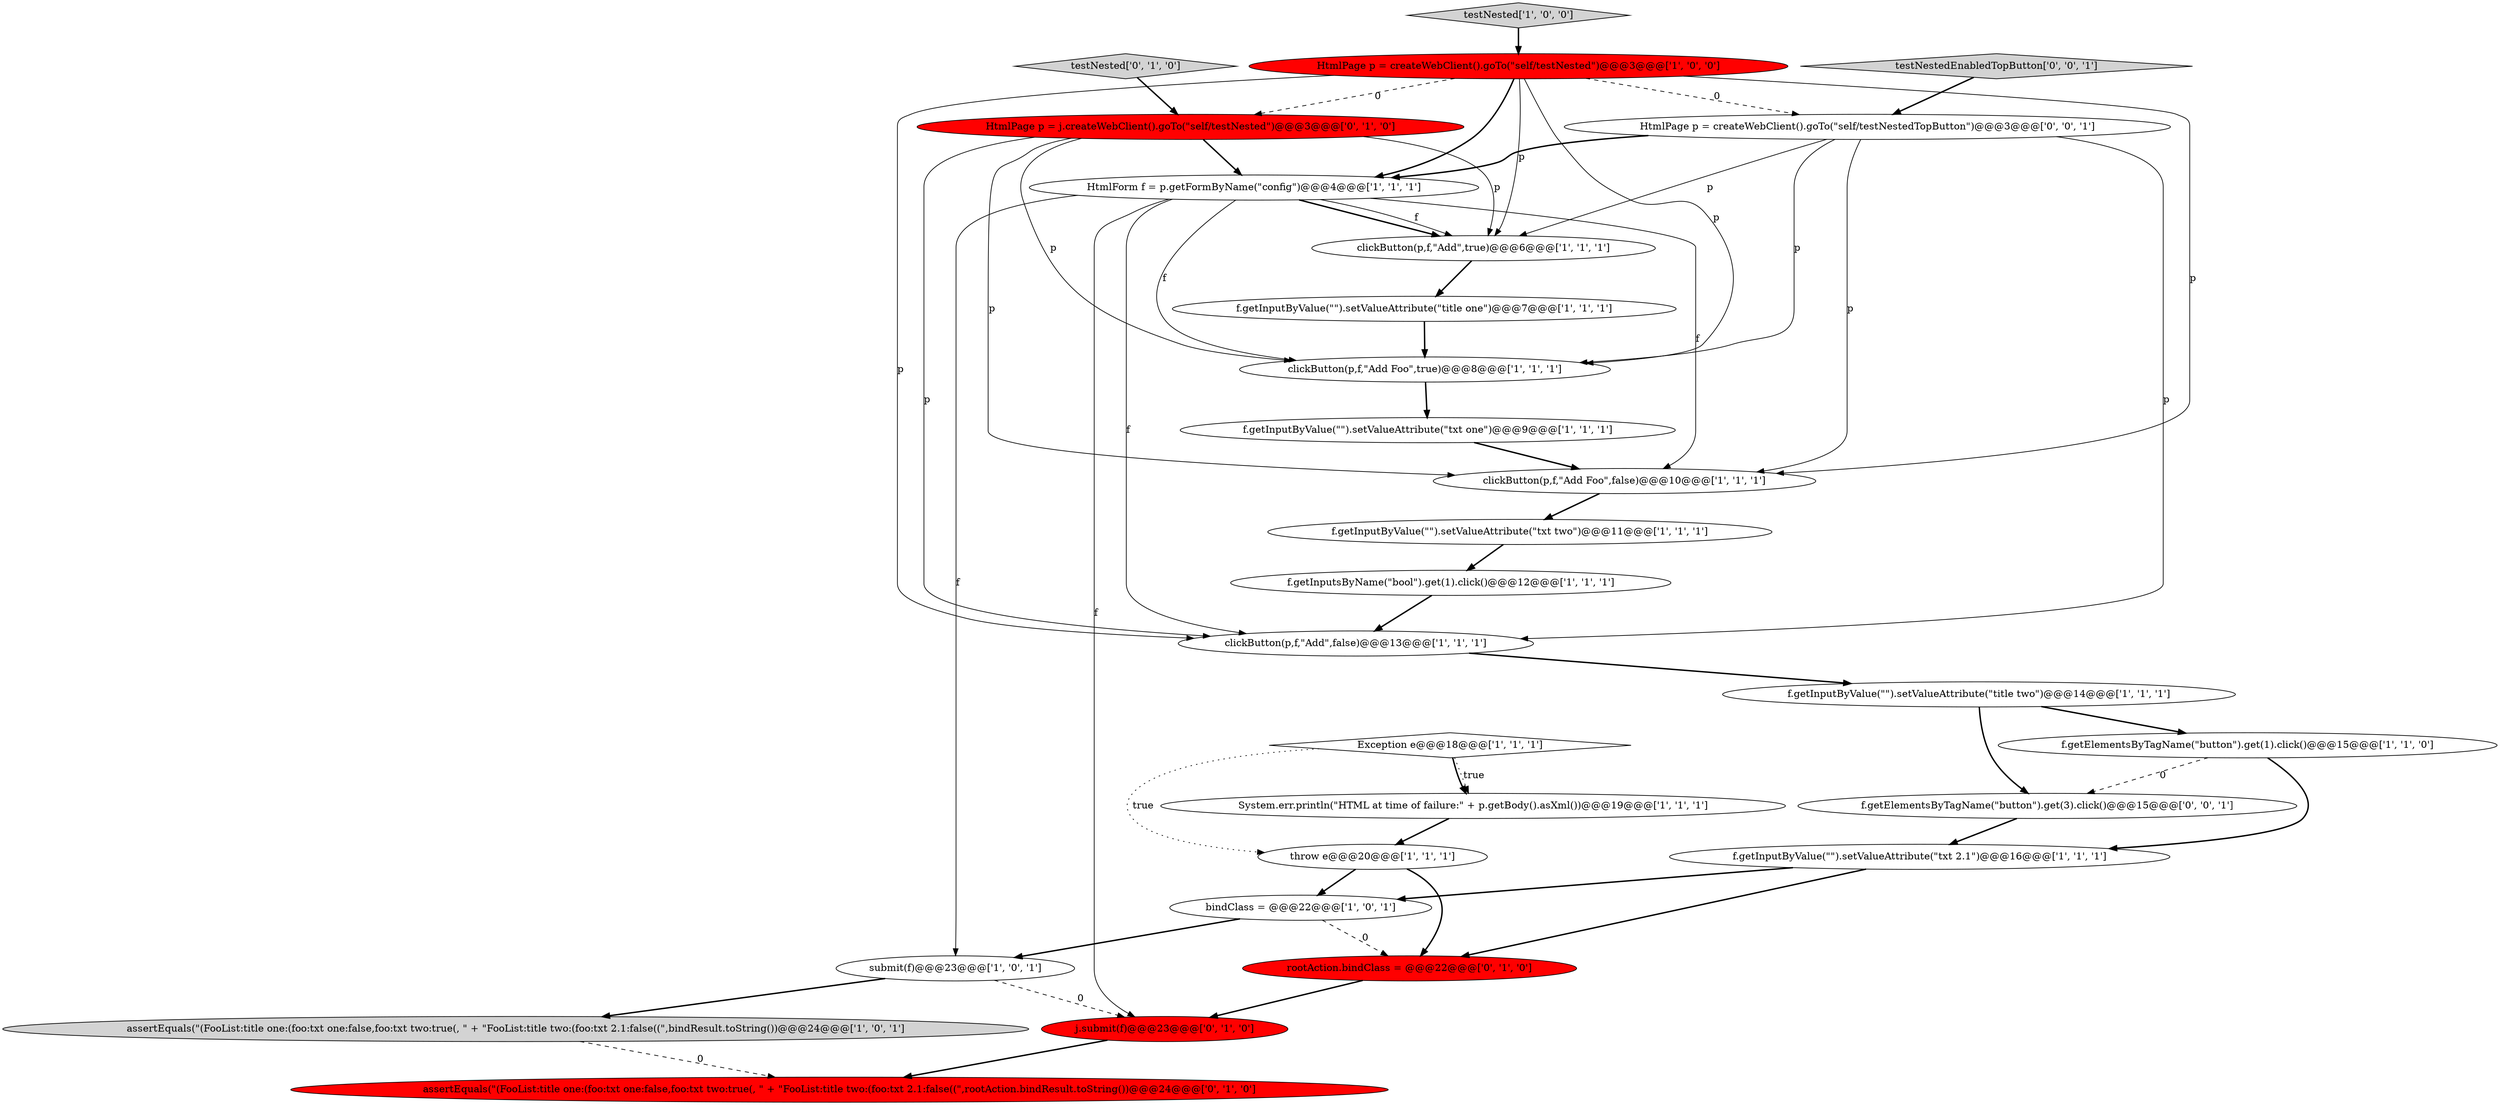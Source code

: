 digraph {
17 [style = filled, label = "clickButton(p,f,\"Add Foo\",true)@@@8@@@['1', '1', '1']", fillcolor = white, shape = ellipse image = "AAA0AAABBB1BBB"];
22 [style = filled, label = "testNested['0', '1', '0']", fillcolor = lightgray, shape = diamond image = "AAA0AAABBB2BBB"];
16 [style = filled, label = "System.err.println(\"HTML at time of failure:\" + p.getBody().asXml())@@@19@@@['1', '1', '1']", fillcolor = white, shape = ellipse image = "AAA0AAABBB1BBB"];
19 [style = filled, label = "bindClass = @@@22@@@['1', '0', '1']", fillcolor = white, shape = ellipse image = "AAA0AAABBB1BBB"];
20 [style = filled, label = "rootAction.bindClass = @@@22@@@['0', '1', '0']", fillcolor = red, shape = ellipse image = "AAA1AAABBB2BBB"];
13 [style = filled, label = "submit(f)@@@23@@@['1', '0', '1']", fillcolor = white, shape = ellipse image = "AAA0AAABBB1BBB"];
6 [style = filled, label = "f.getInputsByName(\"bool\").get(1).click()@@@12@@@['1', '1', '1']", fillcolor = white, shape = ellipse image = "AAA0AAABBB1BBB"];
23 [style = filled, label = "HtmlPage p = j.createWebClient().goTo(\"self/testNested\")@@@3@@@['0', '1', '0']", fillcolor = red, shape = ellipse image = "AAA1AAABBB2BBB"];
26 [style = filled, label = "testNestedEnabledTopButton['0', '0', '1']", fillcolor = lightgray, shape = diamond image = "AAA0AAABBB3BBB"];
2 [style = filled, label = "testNested['1', '0', '0']", fillcolor = lightgray, shape = diamond image = "AAA0AAABBB1BBB"];
24 [style = filled, label = "j.submit(f)@@@23@@@['0', '1', '0']", fillcolor = red, shape = ellipse image = "AAA1AAABBB2BBB"];
0 [style = filled, label = "f.getInputByValue(\"\").setValueAttribute(\"txt two\")@@@11@@@['1', '1', '1']", fillcolor = white, shape = ellipse image = "AAA0AAABBB1BBB"];
25 [style = filled, label = "HtmlPage p = createWebClient().goTo(\"self/testNestedTopButton\")@@@3@@@['0', '0', '1']", fillcolor = white, shape = ellipse image = "AAA0AAABBB3BBB"];
1 [style = filled, label = "clickButton(p,f,\"Add Foo\",false)@@@10@@@['1', '1', '1']", fillcolor = white, shape = ellipse image = "AAA0AAABBB1BBB"];
21 [style = filled, label = "assertEquals(\"(FooList:title one:(foo:txt one:false,foo:txt two:true(, \" + \"FooList:title two:(foo:txt 2.1:false((\",rootAction.bindResult.toString())@@@24@@@['0', '1', '0']", fillcolor = red, shape = ellipse image = "AAA1AAABBB2BBB"];
4 [style = filled, label = "HtmlPage p = createWebClient().goTo(\"self/testNested\")@@@3@@@['1', '0', '0']", fillcolor = red, shape = ellipse image = "AAA1AAABBB1BBB"];
27 [style = filled, label = "f.getElementsByTagName(\"button\").get(3).click()@@@15@@@['0', '0', '1']", fillcolor = white, shape = ellipse image = "AAA0AAABBB3BBB"];
10 [style = filled, label = "f.getInputByValue(\"\").setValueAttribute(\"title two\")@@@14@@@['1', '1', '1']", fillcolor = white, shape = ellipse image = "AAA0AAABBB1BBB"];
5 [style = filled, label = "Exception e@@@18@@@['1', '1', '1']", fillcolor = white, shape = diamond image = "AAA0AAABBB1BBB"];
12 [style = filled, label = "clickButton(p,f,\"Add\",false)@@@13@@@['1', '1', '1']", fillcolor = white, shape = ellipse image = "AAA0AAABBB1BBB"];
18 [style = filled, label = "f.getInputByValue(\"\").setValueAttribute(\"txt one\")@@@9@@@['1', '1', '1']", fillcolor = white, shape = ellipse image = "AAA0AAABBB1BBB"];
7 [style = filled, label = "throw e@@@20@@@['1', '1', '1']", fillcolor = white, shape = ellipse image = "AAA0AAABBB1BBB"];
15 [style = filled, label = "f.getInputByValue(\"\").setValueAttribute(\"txt 2.1\")@@@16@@@['1', '1', '1']", fillcolor = white, shape = ellipse image = "AAA0AAABBB1BBB"];
11 [style = filled, label = "assertEquals(\"(FooList:title one:(foo:txt one:false,foo:txt two:true(, \" + \"FooList:title two:(foo:txt 2.1:false((\",bindResult.toString())@@@24@@@['1', '0', '1']", fillcolor = lightgray, shape = ellipse image = "AAA0AAABBB1BBB"];
8 [style = filled, label = "HtmlForm f = p.getFormByName(\"config\")@@@4@@@['1', '1', '1']", fillcolor = white, shape = ellipse image = "AAA0AAABBB1BBB"];
14 [style = filled, label = "f.getInputByValue(\"\").setValueAttribute(\"title one\")@@@7@@@['1', '1', '1']", fillcolor = white, shape = ellipse image = "AAA0AAABBB1BBB"];
3 [style = filled, label = "f.getElementsByTagName(\"button\").get(1).click()@@@15@@@['1', '1', '0']", fillcolor = white, shape = ellipse image = "AAA0AAABBB1BBB"];
9 [style = filled, label = "clickButton(p,f,\"Add\",true)@@@6@@@['1', '1', '1']", fillcolor = white, shape = ellipse image = "AAA0AAABBB1BBB"];
4->12 [style = solid, label="p"];
23->1 [style = solid, label="p"];
0->6 [style = bold, label=""];
10->27 [style = bold, label=""];
19->20 [style = dashed, label="0"];
3->27 [style = dashed, label="0"];
26->25 [style = bold, label=""];
25->17 [style = solid, label="p"];
16->7 [style = bold, label=""];
10->3 [style = bold, label=""];
14->17 [style = bold, label=""];
25->12 [style = solid, label="p"];
3->15 [style = bold, label=""];
1->0 [style = bold, label=""];
7->20 [style = bold, label=""];
23->8 [style = bold, label=""];
15->19 [style = bold, label=""];
2->4 [style = bold, label=""];
13->11 [style = bold, label=""];
22->23 [style = bold, label=""];
27->15 [style = bold, label=""];
8->17 [style = solid, label="f"];
5->16 [style = bold, label=""];
8->1 [style = solid, label="f"];
8->13 [style = solid, label="f"];
8->24 [style = solid, label="f"];
4->17 [style = solid, label="p"];
4->25 [style = dashed, label="0"];
13->24 [style = dashed, label="0"];
8->12 [style = solid, label="f"];
12->10 [style = bold, label=""];
19->13 [style = bold, label=""];
18->1 [style = bold, label=""];
24->21 [style = bold, label=""];
5->7 [style = dotted, label="true"];
15->20 [style = bold, label=""];
4->1 [style = solid, label="p"];
5->16 [style = dotted, label="true"];
8->9 [style = bold, label=""];
9->14 [style = bold, label=""];
4->8 [style = bold, label=""];
4->9 [style = solid, label="p"];
23->12 [style = solid, label="p"];
25->8 [style = bold, label=""];
23->17 [style = solid, label="p"];
25->9 [style = solid, label="p"];
20->24 [style = bold, label=""];
11->21 [style = dashed, label="0"];
4->23 [style = dashed, label="0"];
7->19 [style = bold, label=""];
8->9 [style = solid, label="f"];
17->18 [style = bold, label=""];
25->1 [style = solid, label="p"];
23->9 [style = solid, label="p"];
6->12 [style = bold, label=""];
}
